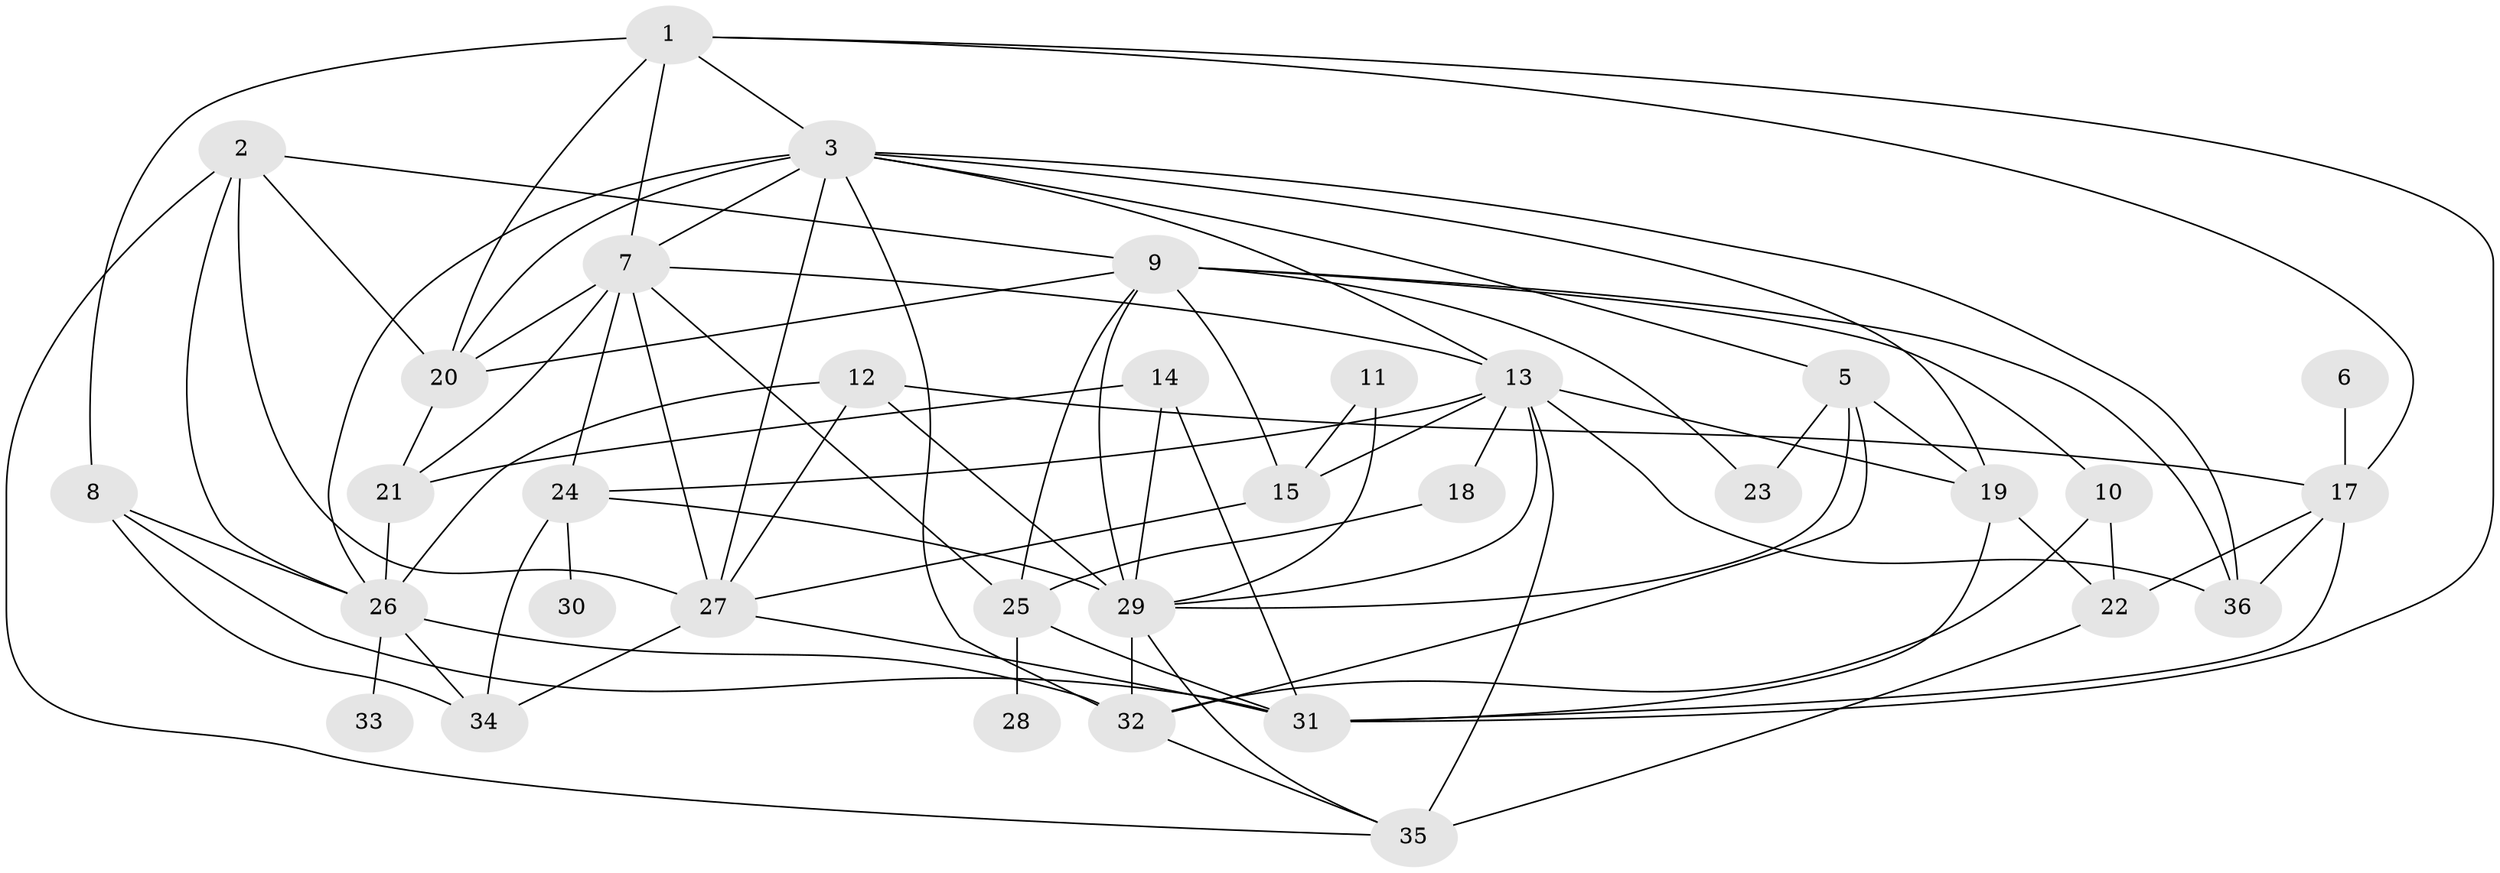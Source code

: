 // original degree distribution, {2: 0.18309859154929578, 6: 0.056338028169014086, 8: 0.014084507042253521, 7: 0.04225352112676056, 3: 0.2112676056338028, 4: 0.18309859154929578, 5: 0.16901408450704225, 0: 0.028169014084507043, 1: 0.11267605633802817}
// Generated by graph-tools (version 1.1) at 2025/49/03/09/25 03:49:14]
// undirected, 34 vertices, 82 edges
graph export_dot {
graph [start="1"]
  node [color=gray90,style=filled];
  1;
  2;
  3;
  5;
  6;
  7;
  8;
  9;
  10;
  11;
  12;
  13;
  14;
  15;
  17;
  18;
  19;
  20;
  21;
  22;
  23;
  24;
  25;
  26;
  27;
  28;
  29;
  30;
  31;
  32;
  33;
  34;
  35;
  36;
  1 -- 3 [weight=1.0];
  1 -- 7 [weight=1.0];
  1 -- 8 [weight=1.0];
  1 -- 17 [weight=1.0];
  1 -- 20 [weight=1.0];
  1 -- 31 [weight=1.0];
  2 -- 9 [weight=1.0];
  2 -- 20 [weight=1.0];
  2 -- 26 [weight=1.0];
  2 -- 27 [weight=1.0];
  2 -- 35 [weight=1.0];
  3 -- 5 [weight=1.0];
  3 -- 7 [weight=1.0];
  3 -- 13 [weight=1.0];
  3 -- 19 [weight=1.0];
  3 -- 20 [weight=1.0];
  3 -- 26 [weight=1.0];
  3 -- 27 [weight=1.0];
  3 -- 32 [weight=1.0];
  3 -- 36 [weight=1.0];
  5 -- 19 [weight=1.0];
  5 -- 23 [weight=1.0];
  5 -- 29 [weight=1.0];
  5 -- 32 [weight=1.0];
  6 -- 17 [weight=2.0];
  7 -- 13 [weight=1.0];
  7 -- 20 [weight=1.0];
  7 -- 21 [weight=2.0];
  7 -- 24 [weight=1.0];
  7 -- 25 [weight=1.0];
  7 -- 27 [weight=1.0];
  8 -- 26 [weight=1.0];
  8 -- 31 [weight=1.0];
  8 -- 34 [weight=1.0];
  9 -- 10 [weight=1.0];
  9 -- 15 [weight=1.0];
  9 -- 20 [weight=1.0];
  9 -- 23 [weight=1.0];
  9 -- 25 [weight=1.0];
  9 -- 29 [weight=1.0];
  9 -- 36 [weight=1.0];
  10 -- 22 [weight=1.0];
  10 -- 32 [weight=1.0];
  11 -- 15 [weight=1.0];
  11 -- 29 [weight=1.0];
  12 -- 17 [weight=1.0];
  12 -- 26 [weight=1.0];
  12 -- 27 [weight=1.0];
  12 -- 29 [weight=1.0];
  13 -- 15 [weight=1.0];
  13 -- 18 [weight=1.0];
  13 -- 19 [weight=1.0];
  13 -- 24 [weight=1.0];
  13 -- 29 [weight=1.0];
  13 -- 35 [weight=2.0];
  13 -- 36 [weight=1.0];
  14 -- 21 [weight=1.0];
  14 -- 29 [weight=1.0];
  14 -- 31 [weight=1.0];
  15 -- 27 [weight=1.0];
  17 -- 22 [weight=1.0];
  17 -- 31 [weight=1.0];
  17 -- 36 [weight=1.0];
  18 -- 25 [weight=1.0];
  19 -- 22 [weight=1.0];
  19 -- 31 [weight=1.0];
  20 -- 21 [weight=1.0];
  21 -- 26 [weight=1.0];
  22 -- 35 [weight=1.0];
  24 -- 29 [weight=1.0];
  24 -- 30 [weight=1.0];
  24 -- 34 [weight=1.0];
  25 -- 28 [weight=1.0];
  25 -- 31 [weight=1.0];
  26 -- 32 [weight=1.0];
  26 -- 33 [weight=1.0];
  26 -- 34 [weight=1.0];
  27 -- 31 [weight=1.0];
  27 -- 34 [weight=1.0];
  29 -- 32 [weight=1.0];
  29 -- 35 [weight=1.0];
  32 -- 35 [weight=1.0];
}

